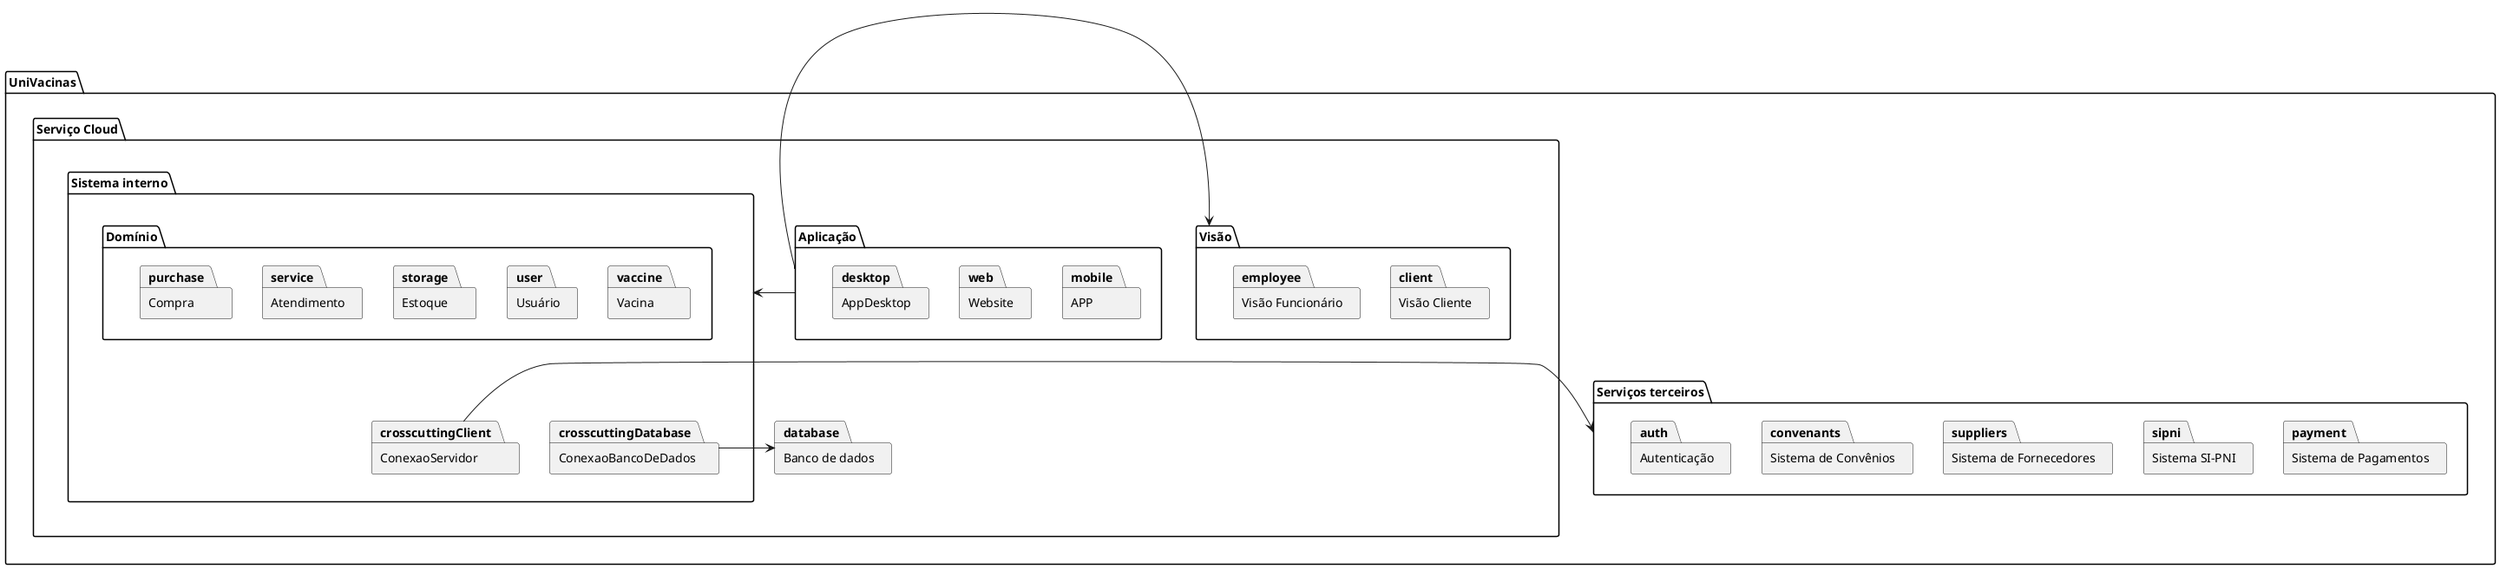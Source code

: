 @startuml
package system as "UniVacinas" {
	package cloud as "Serviço Cloud" {

		together {
			package presentationView as "Visão" {
				package client as "Visão Cliente" {
				}
				package employee as "Visão Funcionário" {
				}
			}
			package interface as "Aplicação" {
				package mobile as "APP" {
				}
				package web as "Website" {
				}
				package desktop as "AppDesktop" {
				}
			}

		}
		package internalSystem as "Sistema interno" {
			package domain as "Domínio" {
				package vaccine as "Vacina" {
				}
				package user as "Usuário" {
				}
				package storage as "Estoque" {
				}
				package service as "Atendimento" {
				}
				package purchase as "Compra" {
				}
			}
			together {
				package crosscuttingClient as "ConexaoServidor" {
				}
				package crosscuttingDatabase as "ConexaoBancoDeDados" {
				}
			}
		}
		package database as "Banco de dados" {
		}

	}
	package   externalServices as  "Serviços terceiros" {
		package  payment  as "Sistema de Pagamentos" {
		}
		package  sipni  as "Sistema SI-PNI" {
		}
		package  suppliers  as "Sistema de Fornecedores" {
		}
		package  convenants as  "Sistema de Convênios" {
		}
		package  auth as  "Autenticação" {
		}
	}
}


domain -[hidden]-> crosscuttingDatabase
internalSystem -[hidden]-> database
cloud -[hidden]-> externalServices

interface -> presentationView
interface -> internalSystem
crosscuttingDatabase -> database
crosscuttingClient -> externalServices

@enduml